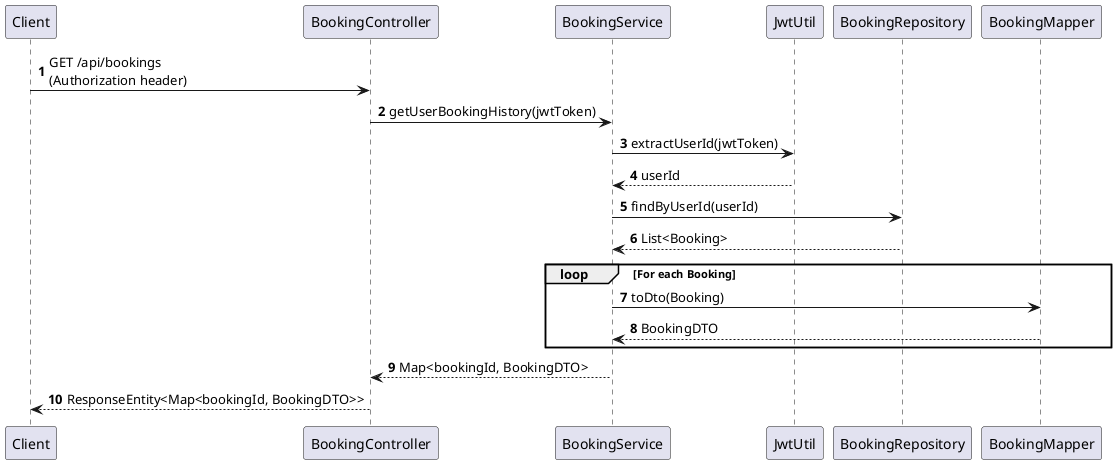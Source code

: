 @startuml GetUserBookingHistorySequence
autonumber
participant "Client" as Client
participant "BookingController" as Controller
participant "BookingService" as Service
participant "JwtUtil" as JwtUtil
participant "BookingRepository" as Repository
participant "BookingMapper" as Mapper

Client -> Controller: GET /api/bookings\n(Authorization header)
Controller -> Service: getUserBookingHistory(jwtToken)
Service -> JwtUtil: extractUserId(jwtToken)
JwtUtil --> Service: userId
Service -> Repository: findByUserId(userId)
Repository --> Service: List<Booking>
loop For each Booking
    Service -> Mapper: toDto(Booking)
    Mapper --> Service: BookingDTO
end
Service --> Controller: Map<bookingId, BookingDTO>
Controller --> Client: ResponseEntity<Map<bookingId, BookingDTO>>
@enduml